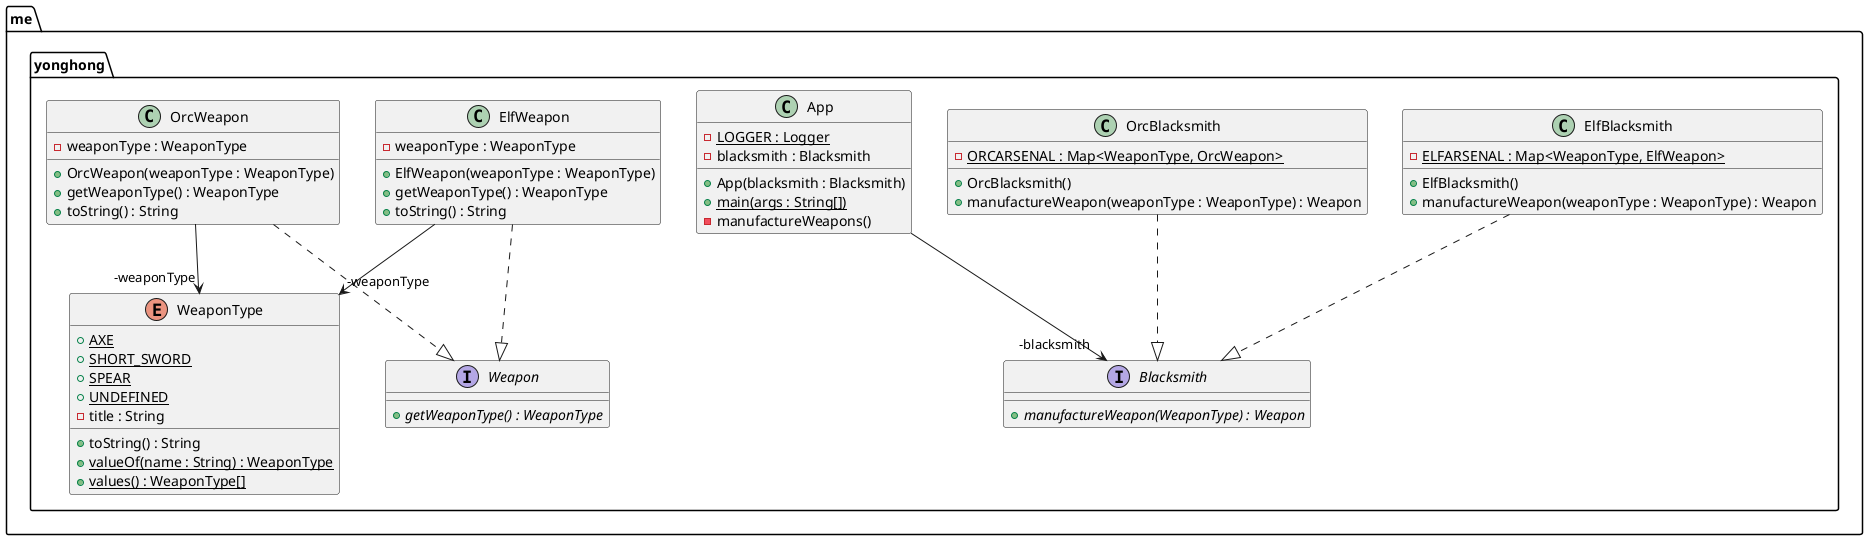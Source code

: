 @startuml
package me.yonghong {
  class App {
    - LOGGER : Logger {static}
    - blacksmith : Blacksmith
    + App(blacksmith : Blacksmith)
    + main(args : String[]) {static}
    - manufactureWeapons()
  }
  interface Blacksmith {
    + manufactureWeapon(WeaponType) : Weapon {abstract}
  }
  class ElfBlacksmith {
    - ELFARSENAL : Map<WeaponType, ElfWeapon> {static}
    + ElfBlacksmith()
    + manufactureWeapon(weaponType : WeaponType) : Weapon
  }
  class ElfWeapon {
    - weaponType : WeaponType
    + ElfWeapon(weaponType : WeaponType)
    + getWeaponType() : WeaponType
    + toString() : String
  }
  class OrcBlacksmith {
    - ORCARSENAL : Map<WeaponType, OrcWeapon> {static}
    + OrcBlacksmith()
    + manufactureWeapon(weaponType : WeaponType) : Weapon
  }
  class OrcWeapon {
    - weaponType : WeaponType
    + OrcWeapon(weaponType : WeaponType)
    + getWeaponType() : WeaponType
    + toString() : String
  }
  interface Weapon {
    + getWeaponType() : WeaponType {abstract}
  }
  enum WeaponType {
    + AXE {static}
    + SHORT_SWORD {static}
    + SPEAR {static}
    + UNDEFINED {static}
    - title : String
    + toString() : String
    + valueOf(name : String) : WeaponType {static}
    + values() : WeaponType[] {static}
  }
}
ElfWeapon -->  "-weaponType" WeaponType
OrcWeapon -->  "-weaponType" WeaponType
App -->  "-blacksmith" Blacksmith
ElfBlacksmith ..|> Blacksmith 
ElfWeapon ..|> Weapon 
OrcBlacksmith ..|> Blacksmith 
OrcWeapon ..|> Weapon 
@enduml